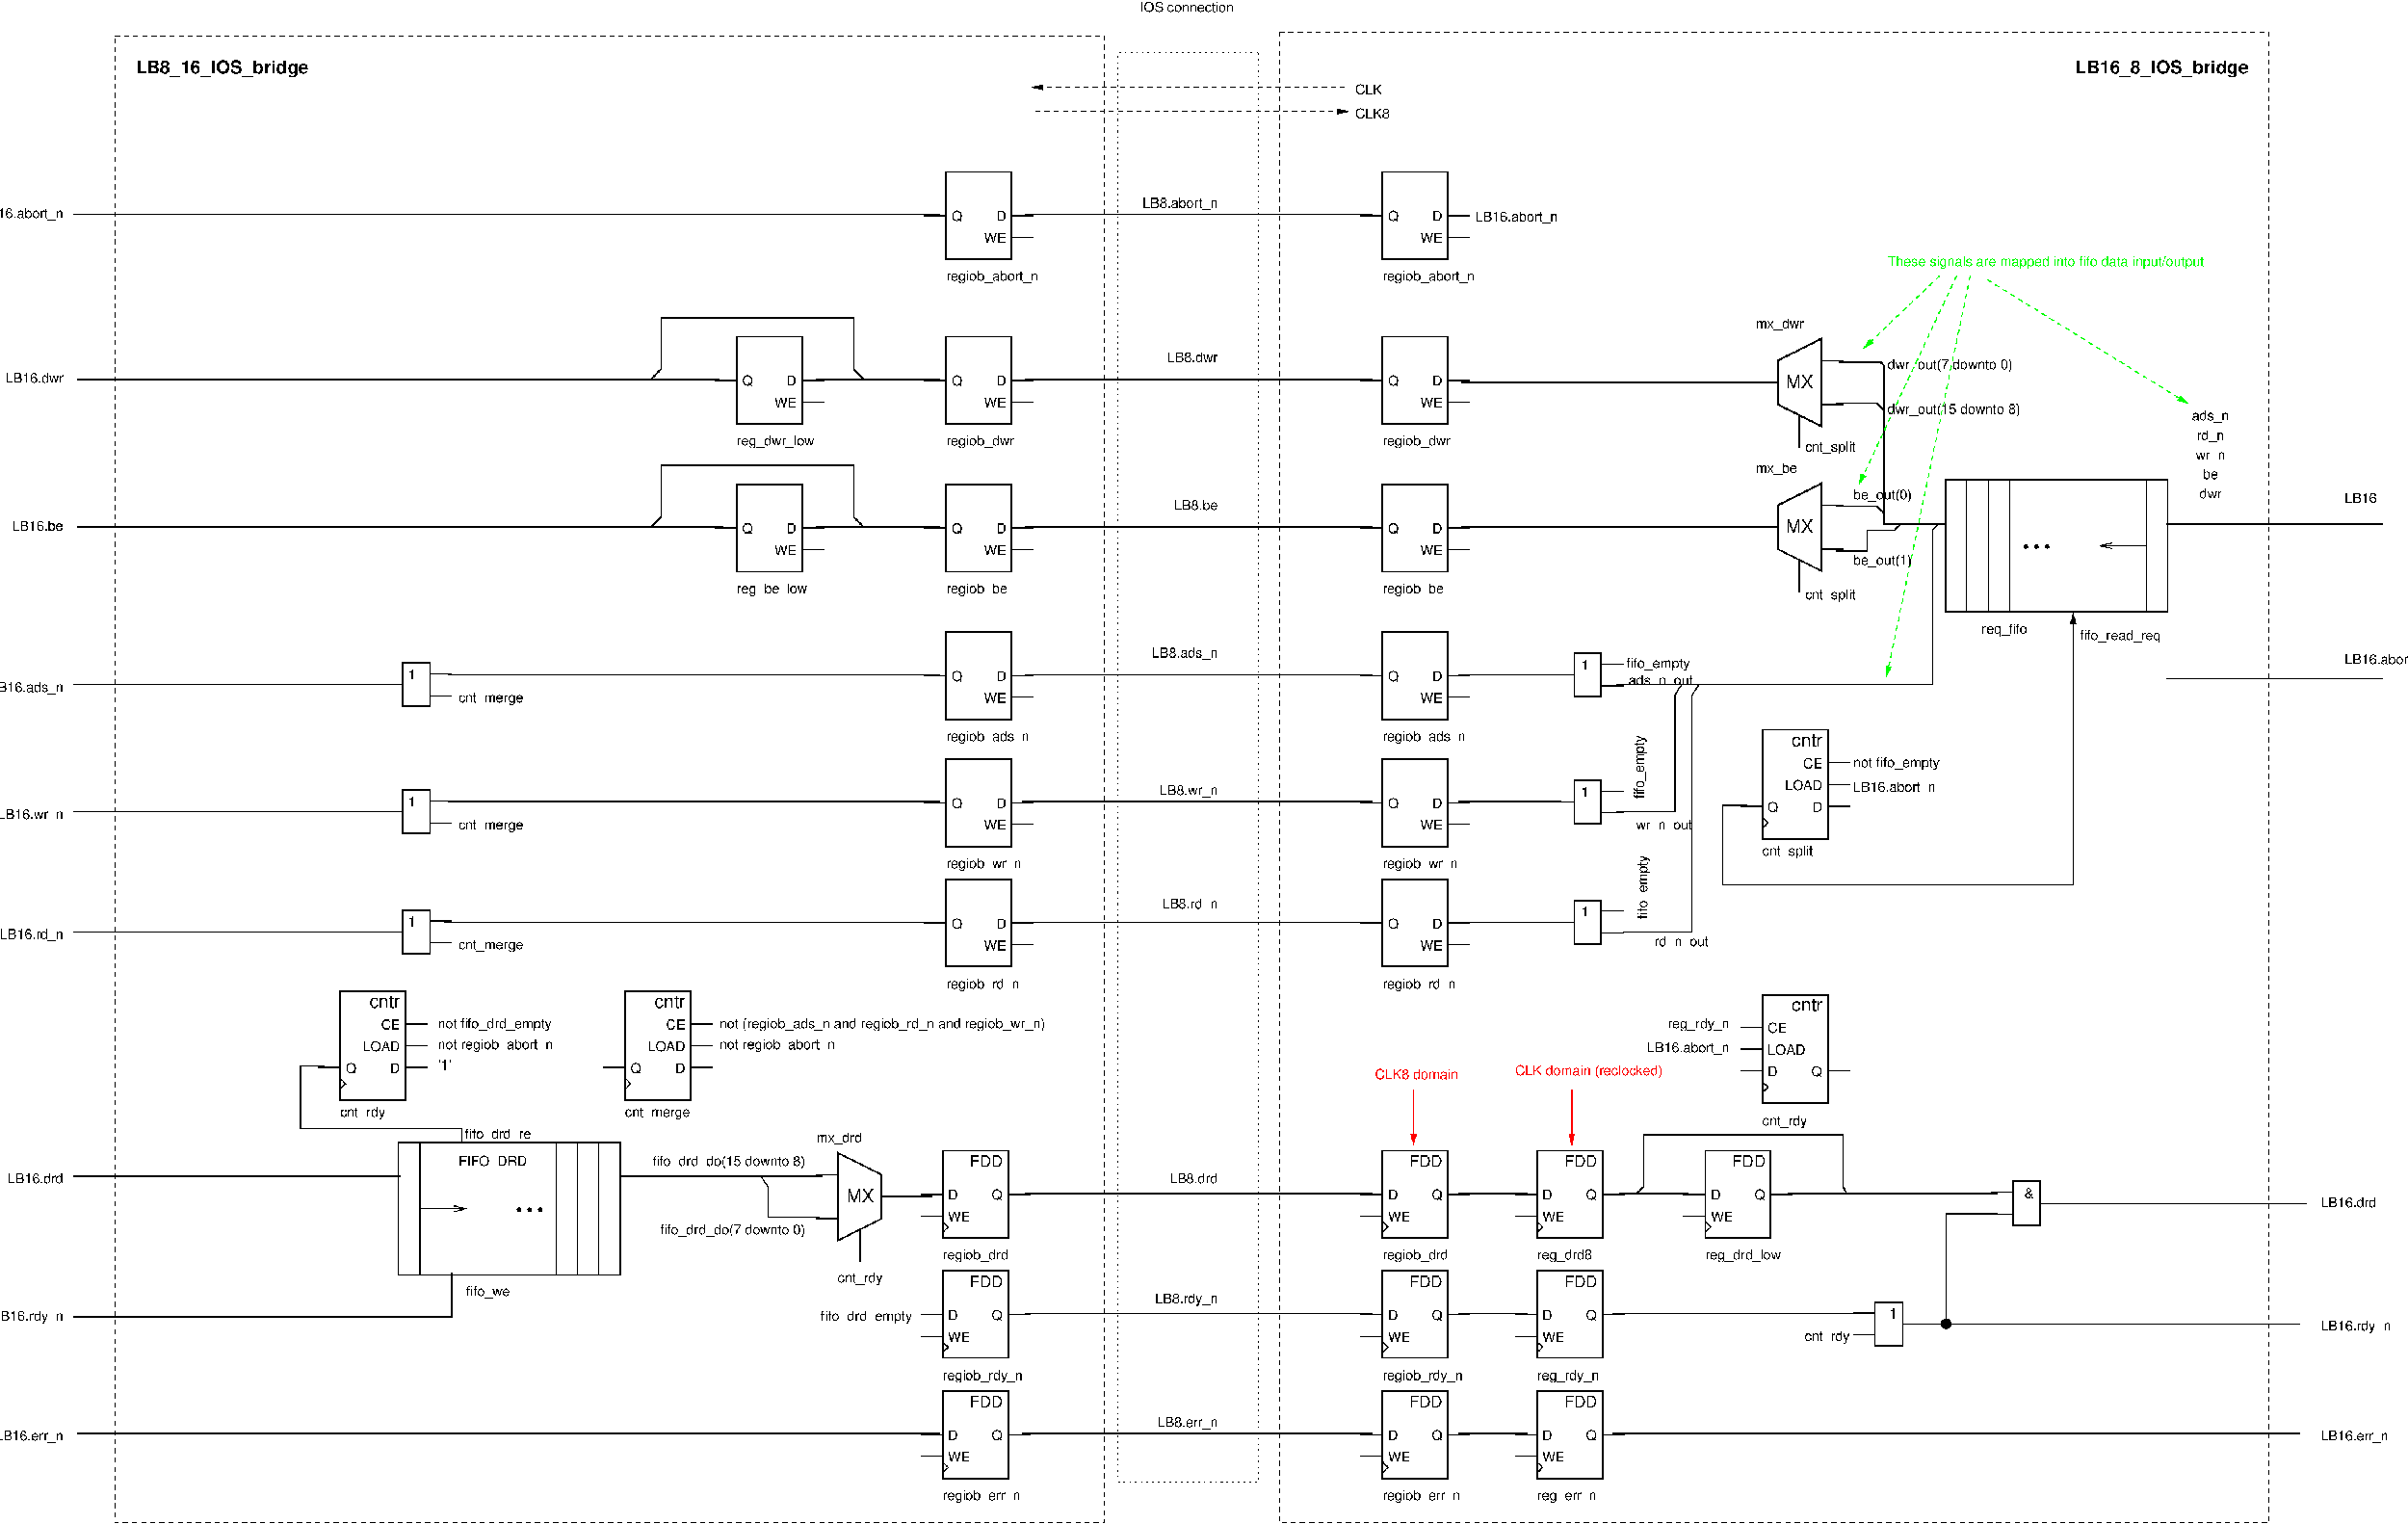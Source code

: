 #FIG 3.2  Produced by xfig version 3.2.5
Landscape
Center
Metric
A4      
100.00
Single
-2
1200 2
0 32 #404040
0 33 #808080
0 34 #c0c0c0
0 35 #8e8f8e
0 36 #c0c0c0
0 37 #808080
0 38 #8e8f8e
0 39 #404040
0 40 #808080
0 41 #c0c0c0
0 42 #e0e0e0
0 43 #c6b797
0 44 #eff8ff
0 45 #dccba6
0 46 #aaaaaa
0 47 #555555
0 48 #8e8f8e
0 49 #404040
0 50 #808080
0 51 #c0c0c0
0 52 #e0e0e0
0 53 #404040
0 54 #808080
0 55 #c0c0c0
0 56 #e0e0e0
0 57 #808080
0 58 #c0c0c0
0 59 #e0e0e0
0 60 #404040
0 61 #808080
0 62 #c0c0c0
0 63 #404040
0 64 #c0c0c0
0 65 #e0e0e0
0 66 #404040
0 67 #808080
0 68 #c0c0c0
0 69 #8e8f8e
0 70 #404040
0 71 #808080
0 72 #c0c0c0
0 73 #e0e0e0
0 74 #404040
0 75 #808080
0 76 #c0c0c0
0 77 #e0e0e0
0 78 #404040
0 79 #808080
0 80 #c0c0c0
0 81 #e0e0e0
0 82 #cccccc
0 83 #999999
0 84 #cccccc
0 85 #999999
0 86 #b2b2b2
6 7515 2160 10485 4275
6 7554 2216 8393 3950
2 2 0 1 0 7 50 -1 -1 0.000 0 0 -1 0 0 5
	 7834 2216 7834 3950 8114 3950 8114 2216 7834 2216
2 2 0 1 0 7 50 -1 -1 0.000 0 0 -1 0 0 5
	 8114 2216 8114 3950 8393 3950 8393 2216 8114 2216
2 2 0 1 0 7 50 -1 -1 0.000 0 0 -1 0 0 5
	 7554 2216 7554 3950 7834 3950 7834 2216 7554 2216
-6
2 2 0 2 0 7 50 -1 -1 0.000 0 0 -1 0 0 5
	 7554 2216 7554 3950 10462 3950 10462 2216 7554 2216
2 2 0 1 0 7 50 -1 -1 0.000 0 0 -1 0 0 5
	 10182 2216 10182 3950 10462 3950 10462 2216 10182 2216
2 1 0 1 0 7 50 -1 -1 0.000 0 0 -1 0 1 2
	0 0 1.00 74.52 149.05
	 9567 3082 10182 3082
4 2 0 50 -1 0 37 0.0000 0 75 315 8953 3119 ...\001
4 1 0 50 -1 16 12 0.0000 4 195 435 8325 4230 req_fifo\001
-6
6 10710 1260 11340 2475
4 1 0 50 -1 16 12 0.0000 4 180 375 11025 1440 ads_n\001
4 1 0 50 -1 16 12 0.0000 4 180 270 11025 1695 rd_n\001
4 1 0 50 -1 16 12 0.0000 4 150 300 11025 1950 wr_n\001
4 1 0 50 -1 16 12 0.0000 4 135 150 11025 2205 be\001
4 1 0 50 -1 16 12 0.0000 4 135 225 11025 2460 dwr\001
-6
6 4815 5445 7740 7245
2 1 0 2 0 7 50 -1 -1 0.000 0 0 -1 0 0 2
	 5154 6495 4868 6495
2 1 0 2 0 7 50 -1 -1 0.000 0 0 -1 0 0 2
	 6011 6495 6297 6495
2 1 0 1 0 7 50 -1 -1 0.000 0 0 -1 0 0 2
	 6011 6210 6297 6210
2 1 0 1 0 7 50 -1 -1 0.000 0 0 -1 0 0 2
	 6011 5925 6297 5925
2 1 0 1 0 7 50 -1 -1 0.000 0 0 -1 0 0 3
	 5154 6638 5226 6710 5154 6781
2 2 0 2 0 7 50 -1 -1 0.000 0 0 -1 0 0 5
	 5154 5496 6011 5496 6011 6924 5154 6924 5154 5496
2 2 0 0 0 7 50 -1 -1 0.000 0 0 -1 0 0 5
	 4868 6924 7726 6924 7726 7210 4868 7210 4868 6924
4 2 0 50 0 16 16 0.0000 4 195 480 5940 5710 cntr\001
4 2 0 50 0 16 12 0.0000 4 135 405 5940 6281 LOAD\001
4 2 0 50 0 16 12 0.0000 4 135 195 5940 5996 CE\001
4 0 0 50 0 16 12 0.0000 4 135 120 5226 6567 Q\001
4 2 0 50 0 16 12 0.0000 4 135 105 5940 6567 D\001
4 0 0 50 0 16 12 0.0000 4 195 495 5154 7138 cnt_split\001
-6
6 5040 45 6255 1800
2 1 0 2 0 7 50 -1 -1 0.000 0 0 -1 0 0 5
	 5924 1514 5352 1228 5352 657 5924 371 5924 1514
2 1 0 2 0 7 50 -1 -1 0.000 0 0 -1 0 0 2
	 5352 942 5066 942
2 1 0 2 0 7 50 -1 -1 0.000 0 0 -1 0 0 2
	 5924 1228 6209 1228
2 1 0 2 0 7 50 -1 -1 0.000 0 0 -1 0 0 2
	 5924 657 6209 657
2 1 0 1 0 7 50 -1 -1 0.000 0 0 -1 0 0 2
	 5638 1800 5638 1371
4 1 0 50 0 16 16 0.0000 4 210 435 5638 1014 MX\001
4 0 0 50 0 16 12 0.0000 4 180 480 5066 228 mx_dwr\001
-6
6 5040 1935 6255 3735
2 1 0 2 0 7 50 -1 -1 0.000 0 0 -1 0 0 5
	 5924 3409 5352 3123 5352 2552 5924 2266 5924 3409
2 1 0 2 0 7 50 -1 -1 0.000 0 0 -1 0 0 2
	 5352 2837 5066 2837
2 1 0 2 0 7 50 -1 -1 0.000 0 0 -1 0 0 2
	 5924 3123 6209 3123
2 1 0 2 0 7 50 -1 -1 0.000 0 0 -1 0 0 2
	 5924 2552 6209 2552
2 1 0 1 0 7 50 -1 -1 0.000 0 0 -1 0 0 2
	 5638 3695 5638 3266
4 1 0 50 0 16 16 0.0000 4 210 435 5638 2909 MX\001
4 0 0 50 0 16 12 0.0000 4 180 405 5066 2123 mx_be\001
-6
6 2430 4455 3330 5085
2 1 0 1 0 7 50 -1 -1 0.000 0 0 -1 0 0 2
	 3330 4630 3044 4630
2 1 0 1 0 7 50 -1 -1 0.000 0 0 -1 0 0 2
	 3330 4916 3044 4916
2 1 0 1 0 7 50 -1 -1 0.000 0 0 -1 0 0 2
	 2687 4773 2473 4773
2 2 0 2 0 7 50 -1 -1 0.000 0 0 7 0 0 5
	 3044 4487 2687 4487 2687 5059 3044 5059 3044 4487
4 1 0 50 0 16 12 0.0000 4 135 75 2830 4701 1\001
-6
6 2430 7695 3330 8325
2 1 0 1 0 7 50 -1 -1 0.000 0 0 -1 0 0 2
	 3330 7870 3044 7870
2 1 0 1 0 7 50 -1 -1 0.000 0 0 -1 0 0 2
	 3330 8156 3044 8156
2 1 0 1 0 7 50 -1 -1 0.000 0 0 -1 0 0 2
	 2687 8013 2473 8013
2 2 0 2 0 7 50 -1 -1 0.000 0 0 7 0 0 5
	 3044 7727 2687 7727 2687 8299 3044 8299 3044 7727
4 1 0 50 0 16 12 0.0000 4 135 75 2830 7941 1\001
-6
6 2430 6120 3330 6750
2 1 0 1 0 7 50 -1 -1 0.000 0 0 -1 0 0 2
	 3330 6295 3044 6295
2 1 0 1 0 7 50 -1 -1 0.000 0 0 -1 0 0 2
	 3330 6581 3044 6581
2 1 0 1 0 7 50 -1 -1 0.000 0 0 -1 0 0 2
	 2687 6438 2473 6438
2 2 0 2 0 7 50 -1 -1 0.000 0 0 7 0 0 5
	 3044 6152 2687 6152 2687 6724 3044 6724 3044 6152
4 1 0 50 0 16 12 0.0000 4 135 75 2830 6366 1\001
-6
6 4770 8910 7965 10845
2 1 0 2 0 7 50 -1 -1 0.000 0 0 -1 0 0 2
	 5154 9960 4868 9960
2 1 0 1 0 7 50 -1 -1 0.000 0 0 -1 0 0 2
	 4868 9675 5154 9675
2 1 0 1 0 7 50 -1 -1 0.000 0 0 -1 0 0 2
	 4868 9390 5154 9390
2 1 0 2 0 7 50 -1 -1 0.000 0 0 -1 0 0 2
	 6011 9960 6297 9960
2 1 0 1 0 7 50 -1 -1 0.000 0 0 -1 0 0 3
	 5154 10103 5226 10175 5154 10246
2 2 0 2 0 7 50 -1 -1 0.000 0 0 -1 0 0 5
	 5154 8961 6011 8961 6011 10389 5154 10389 5154 8961
2 2 0 0 0 7 50 -1 -1 0.000 0 0 -1 0 0 5
	 4797 10532 7940 10532 7940 10817 4797 10817 4797 10532
4 0 0 50 0 16 12 0.0000 4 135 105 5226 10032 D\001
4 0 0 50 0 16 12 0.0000 4 135 405 5226 9746 LOAD\001
4 0 0 50 0 16 12 0.0000 4 135 195 5226 9461 CE\001
4 0 0 50 0 16 12 0.0000 4 135 120 5797 10032 Q\001
4 2 0 50 0 16 16 0.0000 4 195 480 5940 9175 cntr\001
4 0 0 50 0 16 12 0.0000 4 195 450 5154 10675 cnt_rdy\001
-6
6 1845 12510 4500 14175
6 1845 12510 3417 13796
2 1 0 1 0 7 50 -1 -1 0.000 0 0 -1 0 0 3
	 2202 13510 2274 13582 2202 13653
2 1 0 2 0 7 50 -1 -1 0.000 0 0 -1 0 0 2
	 2202 13153 1916 13153
2 1 0 1 0 7 50 -1 -1 0.000 0 0 -1 0 0 2
	 1916 13439 2202 13439
2 1 0 2 0 7 50 -1 -1 0.000 0 0 -1 0 0 2
	 3059 13153 3345 13153
2 2 0 2 0 7 50 -1 -1 0.000 0 0 -1 0 0 5
	 2202 12581 3059 12581 3059 13724 2202 13724 2202 12581
4 0 0 50 0 16 12 0.0000 4 135 120 2845 13224 Q\001
4 0 0 50 0 16 12 0.0000 4 135 105 2274 13224 D\001
4 0 0 50 0 16 12 0.0000 4 135 225 2274 13510 WE\001
4 2 0 50 0 16 14 0.0000 4 180 345 2988 12796 FDD\001
-6
2 2 0 0 0 7 50 -1 -1 0.000 0 0 -1 0 0 5
	 1916 13724 4488 13724 4488 14153 1916 14153 1916 13724
4 0 0 50 0 16 12 0.0000 4 195 615 2202 14010 reg_rdy_n\001
-6
6 1845 14085 4500 15750
6 1845 14085 3417 15371
2 1 0 1 0 7 50 -1 -1 0.000 0 0 -1 0 0 3
	 2202 15085 2274 15157 2202 15228
2 1 0 2 0 7 50 -1 -1 0.000 0 0 -1 0 0 2
	 2202 14728 1916 14728
2 1 0 1 0 7 50 -1 -1 0.000 0 0 -1 0 0 2
	 1916 15014 2202 15014
2 1 0 2 0 7 50 -1 -1 0.000 0 0 -1 0 0 2
	 3059 14728 3345 14728
2 2 0 2 0 7 50 -1 -1 0.000 0 0 -1 0 0 5
	 2202 14156 3059 14156 3059 15299 2202 15299 2202 14156
4 0 0 50 0 16 12 0.0000 4 135 120 2845 14799 Q\001
4 0 0 50 0 16 12 0.0000 4 135 105 2274 14799 D\001
4 0 0 50 0 16 12 0.0000 4 135 225 2274 15085 WE\001
4 2 0 50 0 16 14 0.0000 4 180 345 2988 14371 FDD\001
-6
2 2 0 0 0 7 50 -1 -1 0.000 0 0 -1 0 0 5
	 1916 15299 4488 15299 4488 15728 1916 15728 1916 15299
4 0 0 50 0 16 12 0.0000 4 165 585 2202 15585 reg_err_n\001
-6
6 -180 12510 2475 14175
6 -180 12510 1392 13796
2 1 0 1 0 7 50 -1 -1 0.000 0 0 -1 0 0 3
	 177 13510 249 13582 177 13653
2 1 0 2 0 7 50 -1 -1 0.000 0 0 -1 0 0 2
	 177 13153 -109 13153
2 1 0 1 0 7 50 -1 -1 0.000 0 0 -1 0 0 2
	 -109 13439 177 13439
2 1 0 2 0 7 50 -1 -1 0.000 0 0 -1 0 0 2
	 1034 13153 1320 13153
2 2 0 2 0 7 50 -1 -1 0.000 0 0 -1 0 0 5
	 177 12581 1034 12581 1034 13724 177 13724 177 12581
4 0 0 50 0 16 12 0.0000 4 135 120 820 13224 Q\001
4 0 0 50 0 16 12 0.0000 4 135 105 249 13224 D\001
4 0 0 50 0 16 12 0.0000 4 135 225 249 13510 WE\001
4 2 0 50 0 16 14 0.0000 4 180 345 963 12796 FDD\001
-6
2 2 0 0 0 7 50 -1 -1 0.000 0 0 -1 0 0 5
	 -109 13724 2463 13724 2463 14153 -109 14153 -109 13724
4 0 0 50 0 16 12 0.0000 4 195 795 177 14010 regiob_rdy_n\001
-6
6 -180 14085 2475 15750
6 -180 14085 1392 15371
2 1 0 1 0 7 50 -1 -1 0.000 0 0 -1 0 0 3
	 177 15085 249 15157 177 15228
2 1 0 2 0 7 50 -1 -1 0.000 0 0 -1 0 0 2
	 177 14728 -109 14728
2 1 0 1 0 7 50 -1 -1 0.000 0 0 -1 0 0 2
	 -109 15014 177 15014
2 1 0 2 0 7 50 -1 -1 0.000 0 0 -1 0 0 2
	 1034 14728 1320 14728
2 2 0 2 0 7 50 -1 -1 0.000 0 0 -1 0 0 5
	 177 14156 1034 14156 1034 15299 177 15299 177 14156
4 0 0 50 0 16 12 0.0000 4 135 120 820 14799 Q\001
4 0 0 50 0 16 12 0.0000 4 135 105 249 14799 D\001
4 0 0 50 0 16 12 0.0000 4 135 225 249 15085 WE\001
4 2 0 50 0 16 14 0.0000 4 180 345 963 14371 FDD\001
-6
2 2 0 0 0 7 50 -1 -1 0.000 0 0 -1 0 0 5
	 -109 15299 2463 15299 2463 15728 -109 15728 -109 15299
4 0 0 50 0 16 12 0.0000 4 195 765 177 15585 regiob_err_n\001
-6
6 4050 10935 6705 12600
6 4050 10935 5622 12221
2 1 0 1 0 7 50 -1 -1 0.000 0 0 -1 0 0 3
	 4407 11935 4479 12007 4407 12078
2 1 0 2 0 7 50 -1 -1 0.000 0 0 -1 0 0 2
	 4407 11578 4121 11578
2 1 0 1 0 7 50 -1 -1 0.000 0 0 -1 0 0 2
	 4121 11864 4407 11864
2 1 0 2 0 7 50 -1 -1 0.000 0 0 -1 0 0 2
	 5264 11578 5550 11578
2 2 0 2 0 7 50 -1 -1 0.000 0 0 -1 0 0 5
	 4407 11006 5264 11006 5264 12149 4407 12149 4407 11006
4 0 0 50 0 16 12 0.0000 4 135 120 5050 11649 Q\001
4 0 0 50 0 16 12 0.0000 4 135 105 4479 11649 D\001
4 0 0 50 0 16 12 0.0000 4 135 225 4479 11935 WE\001
4 2 0 50 0 16 14 0.0000 4 180 345 5193 11221 FDD\001
-6
2 2 0 0 0 7 50 -1 -1 0.000 0 0 -1 0 0 5
	 4121 12149 6693 12149 6693 12578 4121 12578 4121 12149
4 0 0 50 0 16 12 0.0000 4 195 750 4407 12435 reg_drd_low\001
-6
6 3195 12915 7245 13635
6 6345 12921 7202 13635
2 2 0 2 0 7 50 -1 -1 0.000 0 0 -1 0 0 5
	 6630 12992 6988 12992 6988 13564 6630 13564 6630 12992
2 1 0 1 0 7 50 -1 -1 0.000 0 0 -1 0 0 2
	 6345 13135 6630 13135
2 1 0 1 0 7 50 -1 -1 0.000 0 0 -1 0 0 2
	 6345 13421 6630 13421
2 1 0 1 0 7 50 -1 -1 0.000 0 0 -1 0 0 2
	 6988 13278 7202 13278
4 2 0 50 0 16 12 0.0000 4 135 75 6916 13207 1\001
-6
2 1 0 1 0 7 50 -1 -1 0.000 0 0 -1 0 0 2
	 6480 13140 3195 13140
4 2 0 50 -1 16 12 0.0000 4 195 450 6300 13500 cnt_rdy\001
-6
6 -180 10935 2475 12600
6 -180 10935 1392 12221
2 1 0 1 0 7 50 -1 -1 0.000 0 0 -1 0 0 3
	 177 11935 249 12007 177 12078
2 1 0 2 0 7 50 -1 -1 0.000 0 0 -1 0 0 2
	 177 11578 -109 11578
2 1 0 1 0 7 50 -1 -1 0.000 0 0 -1 0 0 2
	 -109 11864 177 11864
2 1 0 2 0 7 50 -1 -1 0.000 0 0 -1 0 0 2
	 1034 11578 1320 11578
2 2 0 2 0 7 50 -1 -1 0.000 0 0 -1 0 0 5
	 177 11006 1034 11006 1034 12149 177 12149 177 11006
4 0 0 50 0 16 12 0.0000 4 135 120 820 11649 Q\001
4 0 0 50 0 16 12 0.0000 4 135 105 249 11649 D\001
4 0 0 50 0 16 12 0.0000 4 135 225 249 11935 WE\001
4 2 0 50 0 16 14 0.0000 4 180 345 963 11221 FDD\001
-6
2 2 0 0 0 7 50 -1 -1 0.000 0 0 -1 0 0 5
	 -109 12149 2463 12149 2463 12578 -109 12578 -109 12149
4 0 0 50 0 16 12 0.0000 4 195 645 177 12435 regiob_drd\001
-6
6 -135 9900 1170 10935
2 1 0 1 4 7 50 -1 -1 0.000 0 0 -1 1 0 2
	1 1 1.00 60.00 120.00
	 585 10215 585 10935
4 2 4 50 -1 16 12 0.0000 4 135 825 1170 10065 CLK8 domain\001
-6
6 1845 10935 4500 12600
6 1845 10935 3417 12221
2 1 0 1 0 7 50 -1 -1 0.000 0 0 -1 0 0 3
	 2202 11935 2274 12007 2202 12078
2 1 0 2 0 7 50 -1 -1 0.000 0 0 -1 0 0 2
	 2202 11578 1916 11578
2 1 0 1 0 7 50 -1 -1 0.000 0 0 -1 0 0 2
	 1916 11864 2202 11864
2 1 0 2 0 7 50 -1 -1 0.000 0 0 -1 0 0 2
	 3059 11578 3345 11578
2 2 0 2 0 7 50 -1 -1 0.000 0 0 -1 0 0 5
	 2202 11006 3059 11006 3059 12149 2202 12149 2202 11006
4 0 0 50 0 16 12 0.0000 4 135 120 2845 11649 Q\001
4 0 0 50 0 16 12 0.0000 4 135 105 2274 11649 D\001
4 0 0 50 0 16 12 0.0000 4 135 225 2274 11935 WE\001
4 2 0 50 0 16 14 0.0000 4 180 345 2988 11221 FDD\001
-6
2 2 0 0 0 7 50 -1 -1 0.000 0 0 -1 0 0 5
	 1916 12149 4488 12149 4488 12578 1916 12578 1916 12149
4 0 0 50 0 16 12 0.0000 4 195 540 2202 12435 reg_drd8\001
-6
6 1710 9855 4050 10935
2 1 0 1 4 7 50 -1 -1 0.000 0 0 -1 1 0 2
	1 1 1.00 60.00 120.00
	 2655 10215 2655 10935
4 1 4 50 -1 16 12 0.0000 4 195 1485 2880 10020 CLK domain (reclocked)\001
-6
6 -5850 315 -3105 1935
2 1 0 2 0 7 50 -1 -1 0.000 0 0 -1 0 0 2
	 -5824 913 -5538 913
2 2 0 2 0 7 50 -1 -1 0.000 0 0 -1 0 0 5
	 -5538 341 -4681 341 -4681 1484 -5538 1484 -5538 341
2 1 0 2 0 7 50 -1 -1 0.000 0 0 -1 0 0 2
	 -4395 913 -4681 913
2 1 0 1 0 7 50 -1 -1 0.000 0 0 -1 0 0 2
	 -4681 1199 -4395 1199
2 2 0 0 0 7 50 -1 -1 0.000 0 0 -1 0 0 5
	 -5681 1484 -3109 1484 -3109 1913 -5681 1913 -5681 1484
4 0 0 50 0 16 12 0.0000 4 135 120 -5466 984 Q\001
4 2 0 50 0 16 12 0.0000 4 135 105 -4752 984 D\001
4 2 0 50 0 16 12 0.0000 4 135 225 -4752 1270 WE\001
4 0 0 50 0 16 12 0.0000 4 195 675 -5538 1770 regiob_dwr\001
-6
6 -5850 2250 -3105 3870
2 1 0 2 0 7 50 -1 -1 0.000 0 0 -1 0 0 2
	 -5824 2848 -5538 2848
2 2 0 2 0 7 50 -1 -1 0.000 0 0 -1 0 0 5
	 -5538 2276 -4681 2276 -4681 3419 -5538 3419 -5538 2276
2 1 0 2 0 7 50 -1 -1 0.000 0 0 -1 0 0 2
	 -4395 2848 -4681 2848
2 1 0 1 0 7 50 -1 -1 0.000 0 0 -1 0 0 2
	 -4681 3134 -4395 3134
2 2 0 0 0 7 50 -1 -1 0.000 0 0 -1 0 0 5
	 -5681 3419 -3109 3419 -3109 3848 -5681 3848 -5681 3419
4 0 0 50 0 16 12 0.0000 4 135 120 -5466 2919 Q\001
4 2 0 50 0 16 12 0.0000 4 135 105 -4752 2919 D\001
4 2 0 50 0 16 12 0.0000 4 135 225 -4752 3205 WE\001
4 0 0 50 0 16 12 0.0000 4 195 600 -5538 3705 regiob_be\001
-6
6 -5850 7425 -3105 9045
2 1 0 2 0 7 50 -1 -1 0.000 0 0 -1 0 0 2
	 -5824 8023 -5538 8023
2 2 0 2 0 7 50 -1 -1 0.000 0 0 -1 0 0 5
	 -5538 7451 -4681 7451 -4681 8594 -5538 8594 -5538 7451
2 1 0 2 0 7 50 -1 -1 0.000 0 0 -1 0 0 2
	 -4395 8023 -4681 8023
2 1 0 1 0 7 50 -1 -1 0.000 0 0 -1 0 0 2
	 -4681 8309 -4395 8309
2 2 0 0 0 7 50 -1 -1 0.000 0 0 -1 0 0 5
	 -5681 8594 -3109 8594 -3109 9023 -5681 9023 -5681 8594
4 0 0 50 0 16 12 0.0000 4 135 120 -5466 8094 Q\001
4 2 0 50 0 16 12 0.0000 4 135 105 -4752 8094 D\001
4 2 0 50 0 16 12 0.0000 4 135 225 -4752 8380 WE\001
4 0 0 50 0 16 12 0.0000 4 195 720 -5538 8880 regiob_rd_n\001
-6
6 -5850 5850 -3105 7470
2 1 0 2 0 7 50 -1 -1 0.000 0 0 -1 0 0 2
	 -5824 6448 -5538 6448
2 2 0 2 0 7 50 -1 -1 0.000 0 0 -1 0 0 5
	 -5538 5876 -4681 5876 -4681 7019 -5538 7019 -5538 5876
2 1 0 2 0 7 50 -1 -1 0.000 0 0 -1 0 0 2
	 -4395 6448 -4681 6448
2 1 0 1 0 7 50 -1 -1 0.000 0 0 -1 0 0 2
	 -4681 6734 -4395 6734
2 2 0 0 0 7 50 -1 -1 0.000 0 0 -1 0 0 5
	 -5681 7019 -3109 7019 -3109 7448 -5681 7448 -5681 7019
4 0 0 50 0 16 12 0.0000 4 135 120 -5466 6519 Q\001
4 2 0 50 0 16 12 0.0000 4 135 105 -4752 6519 D\001
4 2 0 50 0 16 12 0.0000 4 135 225 -4752 6805 WE\001
4 0 0 50 0 16 12 0.0000 4 195 750 -5538 7305 regiob_wr_n\001
-6
6 -5850 4185 -3105 5805
2 1 0 2 0 7 50 -1 -1 0.000 0 0 -1 0 0 2
	 -5824 4783 -5538 4783
2 2 0 2 0 7 50 -1 -1 0.000 0 0 -1 0 0 5
	 -5538 4211 -4681 4211 -4681 5354 -5538 5354 -5538 4211
2 1 0 2 0 7 50 -1 -1 0.000 0 0 -1 0 0 2
	 -4395 4783 -4681 4783
2 1 0 1 0 7 50 -1 -1 0.000 0 0 -1 0 0 2
	 -4681 5069 -4395 5069
2 2 0 0 0 7 50 -1 -1 0.000 0 0 -1 0 0 5
	 -5681 5354 -3109 5354 -3109 5783 -5681 5783 -5681 5354
4 0 0 50 0 16 12 0.0000 4 135 120 -5466 4854 Q\001
4 2 0 50 0 16 12 0.0000 4 135 105 -4752 4854 D\001
4 2 0 50 0 16 12 0.0000 4 135 225 -4752 5140 WE\001
4 0 0 50 0 16 12 0.0000 4 195 825 -5538 5640 regiob_ads_n\001
-6
6 -8595 315 -5850 1935
2 1 0 2 0 7 50 -1 -1 0.000 0 0 -1 0 0 2
	 -8569 913 -8283 913
2 2 0 2 0 7 50 -1 -1 0.000 0 0 -1 0 0 5
	 -8283 341 -7426 341 -7426 1484 -8283 1484 -8283 341
2 1 0 2 0 7 50 -1 -1 0.000 0 0 -1 0 0 2
	 -7140 913 -7426 913
2 1 0 1 0 7 50 -1 -1 0.000 0 0 -1 0 0 2
	 -7426 1199 -7140 1199
2 2 0 0 0 7 50 -1 -1 0.000 0 0 -1 0 0 5
	 -8426 1484 -5854 1484 -5854 1913 -8426 1913 -8426 1484
4 0 0 50 0 16 12 0.0000 4 135 120 -8211 984 Q\001
4 2 0 50 0 16 12 0.0000 4 135 105 -7497 984 D\001
4 2 0 50 0 16 12 0.0000 4 135 225 -7497 1270 WE\001
4 0 0 50 0 16 12 0.0000 4 195 780 -8283 1770 reg_dwr_low\001
-6
6 -8595 2250 -5850 3870
2 1 0 2 0 7 50 -1 -1 0.000 0 0 -1 0 0 2
	 -8569 2848 -8283 2848
2 2 0 2 0 7 50 -1 -1 0.000 0 0 -1 0 0 5
	 -8283 2276 -7426 2276 -7426 3419 -8283 3419 -8283 2276
2 1 0 2 0 7 50 -1 -1 0.000 0 0 -1 0 0 2
	 -7140 2848 -7426 2848
2 1 0 1 0 7 50 -1 -1 0.000 0 0 -1 0 0 2
	 -7426 3134 -7140 3134
2 2 0 0 0 7 50 -1 -1 0.000 0 0 -1 0 0 5
	 -8426 3419 -5854 3419 -5854 3848 -8426 3848 -8426 3419
4 0 0 50 0 16 12 0.0000 4 135 120 -8211 2919 Q\001
4 2 0 50 0 16 12 0.0000 4 135 105 -7497 2919 D\001
4 2 0 50 0 16 12 0.0000 4 135 225 -7497 3205 WE\001
4 0 0 50 0 16 12 0.0000 4 195 705 -8283 3705 reg_be_low\001
-6
6 -135 315 2610 1935
2 1 0 2 0 7 50 -1 -1 0.000 0 0 -1 0 0 2
	 -109 913 177 913
2 2 0 2 0 7 50 -1 -1 0.000 0 0 -1 0 0 5
	 177 341 1034 341 1034 1484 177 1484 177 341
2 1 0 2 0 7 50 -1 -1 0.000 0 0 -1 0 0 2
	 1320 913 1034 913
2 1 0 1 0 7 50 -1 -1 0.000 0 0 -1 0 0 2
	 1034 1199 1320 1199
2 2 0 0 0 7 50 -1 -1 0.000 0 0 -1 0 0 5
	 34 1484 2606 1484 2606 1913 34 1913 34 1484
4 0 0 50 0 16 12 0.0000 4 135 120 249 984 Q\001
4 2 0 50 0 16 12 0.0000 4 135 105 963 984 D\001
4 2 0 50 0 16 12 0.0000 4 135 225 963 1270 WE\001
4 0 0 50 0 16 12 0.0000 4 195 675 177 1770 regiob_dwr\001
-6
6 -135 2250 2610 3870
2 1 0 2 0 7 50 -1 -1 0.000 0 0 -1 0 0 2
	 -109 2848 177 2848
2 2 0 2 0 7 50 -1 -1 0.000 0 0 -1 0 0 5
	 177 2276 1034 2276 1034 3419 177 3419 177 2276
2 1 0 2 0 7 50 -1 -1 0.000 0 0 -1 0 0 2
	 1320 2848 1034 2848
2 1 0 1 0 7 50 -1 -1 0.000 0 0 -1 0 0 2
	 1034 3134 1320 3134
2 2 0 0 0 7 50 -1 -1 0.000 0 0 -1 0 0 5
	 34 3419 2606 3419 2606 3848 34 3848 34 3419
4 0 0 50 0 16 12 0.0000 4 135 120 249 2919 Q\001
4 2 0 50 0 16 12 0.0000 4 135 105 963 2919 D\001
4 2 0 50 0 16 12 0.0000 4 135 225 963 3205 WE\001
4 0 0 50 0 16 12 0.0000 4 195 600 177 3705 regiob_be\001
-6
6 -135 7425 2610 9045
2 1 0 2 0 7 50 -1 -1 0.000 0 0 -1 0 0 2
	 -109 8023 177 8023
2 2 0 2 0 7 50 -1 -1 0.000 0 0 -1 0 0 5
	 177 7451 1034 7451 1034 8594 177 8594 177 7451
2 1 0 2 0 7 50 -1 -1 0.000 0 0 -1 0 0 2
	 1320 8023 1034 8023
2 1 0 1 0 7 50 -1 -1 0.000 0 0 -1 0 0 2
	 1034 8309 1320 8309
2 2 0 0 0 7 50 -1 -1 0.000 0 0 -1 0 0 5
	 34 8594 2606 8594 2606 9023 34 9023 34 8594
4 0 0 50 0 16 12 0.0000 4 135 120 249 8094 Q\001
4 2 0 50 0 16 12 0.0000 4 135 105 963 8094 D\001
4 2 0 50 0 16 12 0.0000 4 135 225 963 8380 WE\001
4 0 0 50 0 16 12 0.0000 4 195 720 177 8880 regiob_rd_n\001
-6
6 -135 5850 2610 7470
2 1 0 2 0 7 50 -1 -1 0.000 0 0 -1 0 0 2
	 -109 6448 177 6448
2 2 0 2 0 7 50 -1 -1 0.000 0 0 -1 0 0 5
	 177 5876 1034 5876 1034 7019 177 7019 177 5876
2 1 0 2 0 7 50 -1 -1 0.000 0 0 -1 0 0 2
	 1320 6448 1034 6448
2 1 0 1 0 7 50 -1 -1 0.000 0 0 -1 0 0 2
	 1034 6734 1320 6734
2 2 0 0 0 7 50 -1 -1 0.000 0 0 -1 0 0 5
	 34 7019 2606 7019 2606 7448 34 7448 34 7019
4 0 0 50 0 16 12 0.0000 4 135 120 249 6519 Q\001
4 2 0 50 0 16 12 0.0000 4 135 105 963 6519 D\001
4 2 0 50 0 16 12 0.0000 4 135 225 963 6805 WE\001
4 0 0 50 0 16 12 0.0000 4 195 750 177 7305 regiob_wr_n\001
-6
6 -135 4185 2610 5805
2 1 0 2 0 7 50 -1 -1 0.000 0 0 -1 0 0 2
	 -109 4783 177 4783
2 2 0 2 0 7 50 -1 -1 0.000 0 0 -1 0 0 5
	 177 4211 1034 4211 1034 5354 177 5354 177 4211
2 1 0 2 0 7 50 -1 -1 0.000 0 0 -1 0 0 2
	 1320 4783 1034 4783
2 1 0 1 0 7 50 -1 -1 0.000 0 0 -1 0 0 2
	 1034 5069 1320 5069
2 2 0 0 0 7 50 -1 -1 0.000 0 0 -1 0 0 5
	 34 5354 2606 5354 2606 5783 34 5783 34 5354
4 0 0 50 0 16 12 0.0000 4 135 120 249 4854 Q\001
4 2 0 50 0 16 12 0.0000 4 135 105 963 4854 D\001
4 2 0 50 0 16 12 0.0000 4 135 225 963 5140 WE\001
4 0 0 50 0 16 12 0.0000 4 195 825 177 5640 regiob_ads_n\001
-6
6 -5850 -1845 -3105 -225
2 1 0 2 0 7 50 -1 -1 0.000 0 0 -1 0 0 2
	 -5824 -1247 -5538 -1247
2 2 0 2 0 7 50 -1 -1 0.000 0 0 -1 0 0 5
	 -5538 -1819 -4681 -1819 -4681 -676 -5538 -676 -5538 -1819
2 1 0 2 0 7 50 -1 -1 0.000 0 0 -1 0 0 2
	 -4395 -1247 -4681 -1247
2 1 0 1 0 7 50 -1 -1 0.000 0 0 -1 0 0 2
	 -4681 -961 -4395 -961
2 2 0 0 0 7 50 -1 -1 0.000 0 0 -1 0 0 5
	 -5681 -676 -3109 -676 -3109 -247 -5681 -247 -5681 -676
4 0 0 50 0 16 12 0.0000 4 135 120 -5466 -1176 Q\001
4 2 0 50 0 16 12 0.0000 4 135 105 -4752 -1176 D\001
4 2 0 50 0 16 12 0.0000 4 135 225 -4752 -890 WE\001
4 0 0 50 0 16 12 0.0000 4 195 900 -5538 -390 regiob_abort_n\001
-6
6 -10080 8865 -3420 10665
6 -10080 8865 -7155 10665
2 1 0 2 0 7 50 -1 -1 0.000 0 0 -1 0 0 2
	 -9741 9915 -10027 9915
2 1 0 2 0 7 50 -1 -1 0.000 0 0 -1 0 0 2
	 -8884 9915 -8598 9915
2 1 0 1 0 7 50 -1 -1 0.000 0 0 -1 0 0 2
	 -8884 9630 -8598 9630
2 1 0 1 0 7 50 -1 -1 0.000 0 0 -1 0 0 2
	 -8884 9345 -8598 9345
2 1 0 1 0 7 50 -1 -1 0.000 0 0 -1 0 0 3
	 -9741 10058 -9669 10130 -9741 10201
2 2 0 2 0 7 50 -1 -1 0.000 0 0 -1 0 0 5
	 -9741 8916 -8884 8916 -8884 10344 -9741 10344 -9741 8916
2 2 0 0 0 7 50 -1 -1 0.000 0 0 -1 0 0 5
	 -10027 10344 -7169 10344 -7169 10630 -10027 10630 -10027 10344
4 2 0 50 0 16 16 0.0000 4 195 480 -8955 9130 cntr\001
4 2 0 50 0 16 12 0.0000 4 135 405 -8955 9701 LOAD\001
4 2 0 50 0 16 12 0.0000 4 135 195 -8955 9416 CE\001
4 0 0 50 0 16 12 0.0000 4 135 120 -9669 9987 Q\001
4 2 0 50 0 16 12 0.0000 4 135 105 -8955 9987 D\001
4 0 0 50 0 16 12 0.0000 4 195 630 -9741 10558 cnt_merge\001
-6
4 0 0 50 -1 16 12 0.0000 4 195 3240 -8505 9405 not (regiob_ads_n and regiob_rd_n and regiob_wr_n)\001
4 0 0 50 -1 16 12 0.0000 4 195 1125 -8505 9675 not regiob_abort_n\001
-6
6 -12735 10845 -9765 12690
6 -10643 10901 -9804 12635
2 2 0 1 0 7 50 -1 -1 0.000 0 0 -1 0 0 5
	 -10084 10901 -10084 12635 -10364 12635 -10364 10901 -10084 10901
2 2 0 1 0 7 50 -1 -1 0.000 0 0 -1 0 0 5
	 -10364 10901 -10364 12635 -10643 12635 -10643 10901 -10364 10901
2 2 0 1 0 7 50 -1 -1 0.000 0 0 -1 0 0 5
	 -9804 10901 -9804 12635 -10084 12635 -10084 10901 -9804 10901
-6
2 2 0 2 0 7 50 -1 -1 0.000 0 0 -1 0 0 5
	 -9804 10901 -9804 12635 -12712 12635 -12712 10901 -9804 10901
2 2 0 1 0 7 50 -1 -1 0.000 0 0 -1 0 0 5
	 -12432 10901 -12432 12635 -12712 12635 -12712 10901 -12432 10901
2 1 0 1 0 7 50 -1 -1 0.000 0 0 -1 0 1 2
	0 0 1.00 74.52 149.05
	 -11817 11767 -12432 11767
4 0 0 50 -1 0 37 0.0000 0 75 315 -11203 11804 ...\001
-6
6 -7290 10710 -6075 12510
2 1 0 2 0 7 50 -1 -1 0.000 0 0 -1 0 0 5
	 -6951 11038 -6379 11324 -6379 11895 -6951 12181 -6951 11038
2 1 0 2 0 7 50 -1 -1 0.000 0 0 -1 0 0 2
	 -6379 11609 -6094 11609
2 1 0 2 0 7 50 -1 -1 0.000 0 0 -1 0 0 2
	 -6951 11324 -7237 11324
2 1 0 2 0 7 50 -1 -1 0.000 0 0 -1 0 0 2
	 -6951 11895 -7237 11895
2 1 0 1 0 7 50 -1 -1 0.000 0 0 -1 0 0 2
	 -6665 12038 -6665 12467
4 1 0 50 0 16 16 0.0000 4 210 435 -6665 11681 MX\001
4 0 0 50 0 16 12 0.0000 4 180 450 -7237 10895 mx_drd\001
-6
6 -5940 10935 -3285 12600
6 -5940 10935 -4368 12221
2 1 0 1 0 7 50 -1 -1 0.000 0 0 -1 0 0 3
	 -5583 11935 -5511 12007 -5583 12078
2 1 0 2 0 7 50 -1 -1 0.000 0 0 -1 0 0 2
	 -5583 11578 -5869 11578
2 1 0 1 0 7 50 -1 -1 0.000 0 0 -1 0 0 2
	 -5869 11864 -5583 11864
2 1 0 2 0 7 50 -1 -1 0.000 0 0 -1 0 0 2
	 -4726 11578 -4440 11578
2 2 0 2 0 7 50 -1 -1 0.000 0 0 -1 0 0 5
	 -5583 11006 -4726 11006 -4726 12149 -5583 12149 -5583 11006
4 0 0 50 0 16 12 0.0000 4 135 120 -4940 11649 Q\001
4 0 0 50 0 16 12 0.0000 4 135 105 -5511 11649 D\001
4 0 0 50 0 16 12 0.0000 4 135 225 -5511 11935 WE\001
4 2 0 50 0 16 14 0.0000 4 180 345 -4797 11221 FDD\001
-6
2 2 0 0 0 7 50 -1 -1 0.000 0 0 -1 0 0 5
	 -5869 12149 -3297 12149 -3297 12578 -5869 12578 -5869 12149
4 0 0 50 0 16 12 0.0000 4 195 645 -5583 12435 regiob_drd\001
-6
6 -5940 12510 -3285 14175
6 -5940 12510 -4368 13796
2 1 0 1 0 7 50 -1 -1 0.000 0 0 -1 0 0 3
	 -5583 13510 -5511 13582 -5583 13653
2 1 0 2 0 7 50 -1 -1 0.000 0 0 -1 0 0 2
	 -5583 13153 -5869 13153
2 1 0 1 0 7 50 -1 -1 0.000 0 0 -1 0 0 2
	 -5869 13439 -5583 13439
2 1 0 2 0 7 50 -1 -1 0.000 0 0 -1 0 0 2
	 -4726 13153 -4440 13153
2 2 0 2 0 7 50 -1 -1 0.000 0 0 -1 0 0 5
	 -5583 12581 -4726 12581 -4726 13724 -5583 13724 -5583 12581
4 0 0 50 0 16 12 0.0000 4 135 120 -4940 13224 Q\001
4 0 0 50 0 16 12 0.0000 4 135 105 -5511 13224 D\001
4 0 0 50 0 16 12 0.0000 4 135 225 -5511 13510 WE\001
4 2 0 50 0 16 14 0.0000 4 180 345 -4797 12796 FDD\001
-6
2 2 0 0 0 7 50 -1 -1 0.000 0 0 -1 0 0 5
	 -5869 13724 -3297 13724 -3297 14153 -5869 14153 -5869 13724
4 0 0 50 0 16 12 0.0000 4 195 795 -5583 14010 regiob_rdy_n\001
-6
6 -5940 14085 -3285 15750
6 -5940 14085 -4368 15371
2 1 0 1 0 7 50 -1 -1 0.000 0 0 -1 0 0 3
	 -5583 15085 -5511 15157 -5583 15228
2 1 0 2 0 7 50 -1 -1 0.000 0 0 -1 0 0 2
	 -5583 14728 -5869 14728
2 1 0 1 0 7 50 -1 -1 0.000 0 0 -1 0 0 2
	 -5869 15014 -5583 15014
2 1 0 2 0 7 50 -1 -1 0.000 0 0 -1 0 0 2
	 -4726 14728 -4440 14728
2 2 0 2 0 7 50 -1 -1 0.000 0 0 -1 0 0 5
	 -5583 14156 -4726 14156 -4726 15299 -5583 15299 -5583 14156
4 0 0 50 0 16 12 0.0000 4 135 120 -4940 14799 Q\001
4 0 0 50 0 16 12 0.0000 4 135 105 -5511 14799 D\001
4 0 0 50 0 16 12 0.0000 4 135 225 -5511 15085 WE\001
4 2 0 50 0 16 14 0.0000 4 180 345 -4797 14371 FDD\001
-6
2 2 0 0 0 7 50 -1 -1 0.000 0 0 -1 0 0 5
	 -5869 15299 -3297 15299 -3297 15728 -5869 15728 -5869 15299
4 0 0 50 0 16 12 0.0000 4 195 765 -5583 15585 regiob_err_n\001
-6
6 -13815 8865 -10890 10665
2 1 0 2 0 7 50 -1 -1 0.000 0 0 -1 0 0 2
	 -13476 9915 -13762 9915
2 1 0 2 0 7 50 -1 -1 0.000 0 0 -1 0 0 2
	 -12619 9915 -12333 9915
2 1 0 1 0 7 50 -1 -1 0.000 0 0 -1 0 0 2
	 -12619 9630 -12333 9630
2 1 0 1 0 7 50 -1 -1 0.000 0 0 -1 0 0 2
	 -12619 9345 -12333 9345
2 1 0 1 0 7 50 -1 -1 0.000 0 0 -1 0 0 3
	 -13476 10058 -13404 10130 -13476 10201
2 2 0 2 0 7 50 -1 -1 0.000 0 0 -1 0 0 5
	 -13476 8916 -12619 8916 -12619 10344 -13476 10344 -13476 8916
2 2 0 0 0 7 50 -1 -1 0.000 0 0 -1 0 0 5
	 -13762 10344 -10904 10344 -10904 10630 -13762 10630 -13762 10344
4 2 0 50 0 16 16 0.0000 4 195 480 -12690 9130 cntr\001
4 2 0 50 0 16 12 0.0000 4 135 405 -12690 9701 LOAD\001
4 2 0 50 0 16 12 0.0000 4 135 195 -12690 9416 CE\001
4 0 0 50 0 16 12 0.0000 4 135 120 -13404 9987 Q\001
4 2 0 50 0 16 12 0.0000 4 135 105 -12690 9987 D\001
4 0 0 50 0 16 12 0.0000 4 195 450 -13476 10558 cnt_rdy\001
-6
6 -135 -1845 2610 -225
2 1 0 2 0 7 50 -1 -1 0.000 0 0 -1 0 0 2
	 -109 -1247 177 -1247
2 2 0 2 0 7 50 -1 -1 0.000 0 0 -1 0 0 5
	 177 -1819 1034 -1819 1034 -676 177 -676 177 -1819
2 1 0 2 0 7 50 -1 -1 0.000 0 0 -1 0 0 2
	 1320 -1247 1034 -1247
2 1 0 1 0 7 50 -1 -1 0.000 0 0 -1 0 0 2
	 1034 -961 1320 -961
2 2 0 0 0 7 50 -1 -1 0.000 0 0 -1 0 0 5
	 34 -676 2606 -676 2606 -247 34 -247 34 -676
4 0 0 50 0 16 12 0.0000 4 135 120 249 -1176 Q\001
4 2 0 50 0 16 12 0.0000 4 135 105 963 -1176 D\001
4 2 0 50 0 16 12 0.0000 4 135 225 963 -890 WE\001
4 0 0 50 0 16 12 0.0000 4 195 900 177 -390 regiob_abort_n\001
-6
6 -16965 7785 -12015 8505
6 -12872 7785 -12015 8499
2 2 0 2 0 7 50 -1 -1 0.000 0 0 -1 0 0 5
	 -12300 7856 -12658 7856 -12658 8428 -12300 8428 -12300 7856
2 1 0 1 0 7 50 -1 -1 0.000 0 0 -1 0 0 2
	 -12015 7999 -12300 7999
2 1 0 1 0 7 50 -1 -1 0.000 0 0 -1 0 0 2
	 -12015 8285 -12300 8285
2 1 0 1 0 7 50 -1 -1 0.000 0 0 -1 0 0 2
	 -12658 8142 -12872 8142
4 0 0 50 0 16 12 0.0000 4 135 75 -12586 8071 1\001
-6
2 1 0 1 0 7 50 -1 -1 0.000 0 0 -1 0 0 2
	 -12690 8145 -16965 8145
-6
6 -16965 4545 -12015 5265
6 -12872 4545 -12015 5259
2 2 0 2 0 7 50 -1 -1 0.000 0 0 -1 0 0 5
	 -12300 4616 -12658 4616 -12658 5188 -12300 5188 -12300 4616
2 1 0 1 0 7 50 -1 -1 0.000 0 0 -1 0 0 2
	 -12015 4759 -12300 4759
2 1 0 1 0 7 50 -1 -1 0.000 0 0 -1 0 0 2
	 -12015 5045 -12300 5045
2 1 0 1 0 7 50 -1 -1 0.000 0 0 -1 0 0 2
	 -12658 4902 -12872 4902
4 0 0 50 0 16 12 0.0000 4 135 75 -12586 4831 1\001
-6
2 1 0 1 0 7 50 -1 -1 0.000 0 0 -1 0 0 2
	 -12690 4905 -16965 4905
-6
6 -16965 6210 -12015 6930
6 -12872 6210 -12015 6924
2 2 0 2 0 7 50 -1 -1 0.000 0 0 -1 0 0 5
	 -12300 6281 -12658 6281 -12658 6853 -12300 6853 -12300 6281
2 1 0 1 0 7 50 -1 -1 0.000 0 0 -1 0 0 2
	 -12015 6424 -12300 6424
2 1 0 1 0 7 50 -1 -1 0.000 0 0 -1 0 0 2
	 -12015 6710 -12300 6710
2 1 0 1 0 7 50 -1 -1 0.000 0 0 -1 0 0 2
	 -12658 6567 -12872 6567
4 0 0 50 0 16 12 0.0000 4 135 75 -12586 6496 1\001
-6
2 1 0 1 0 7 50 -1 -1 0.000 0 0 -1 0 0 2
	 -12690 6570 -16965 6570
-6
6 8145 11340 9002 12054
2 1 0 1 0 7 50 -1 -1 0.000 0 0 -1 0 0 2
	 8145 11554 8431 11554
2 1 0 1 0 7 50 -1 -1 0.000 0 0 -1 0 0 2
	 8145 11840 8431 11840
2 1 0 1 0 7 50 -1 -1 0.000 0 0 -1 0 0 2
	 8788 11697 9002 11697
2 2 0 2 0 7 50 -1 -1 0.000 0 0 7 0 0 5
	 8431 11411 8788 11411 8788 11983 8431 11983 8431 11411
4 1 0 50 0 16 12 0.0000 4 135 105 8645 11625 &\001
-6
1 3 0 1 0 0 50 -1 20 0.000 1 0.0000 7560 13275 64 64 7560 13275 7624 13275
2 1 0 2 0 7 50 -1 -1 0.000 0 0 -1 0 0 2
	 13275 2790 10440 2790
2 1 0 2 0 7 50 -1 -1 0.000 0 0 -1 0 0 2
	 1215 2835 5175 2835
2 1 0 2 0 7 50 -1 -1 0.000 0 0 -1 0 0 5
	 7560 2790 6750 2790 6750 720 6705 675 6165 675
2 1 0 2 0 7 50 -1 -1 0.000 0 0 -1 0 0 3
	 6120 1215 6660 1215 6750 1305
2 1 0 2 0 7 50 -1 -1 0.000 0 0 -1 0 0 3
	 6120 2565 6660 2565 6750 2655
2 1 0 2 0 7 50 -1 -1 0.000 0 0 -1 0 0 5
	 6120 3150 6525 3150 6525 2880 6885 2880 6975 2790
2 1 0 1 0 7 50 -1 -1 0.000 0 0 -1 0 0 4
	 4320 4905 4230 5040 4230 8145 3330 8145
2 1 0 1 0 7 50 -1 -1 0.000 0 0 -1 0 0 4
	 4095 4905 4005 5040 4005 6570 3240 6570
2 1 0 1 0 7 50 -1 -1 0.000 0 0 -1 0 0 4
	 3240 4905 7380 4905 7380 2880 7470 2790
2 1 0 2 0 7 50 -1 -1 0.000 0 0 -1 0 0 2
	 45 900 -4500 900
2 1 0 2 0 7 50 -1 -1 0.000 0 0 -1 0 0 2
	 45 2835 -4500 2835
2 1 0 1 0 7 50 -1 -1 0.000 0 0 -1 0 0 2
	 45 4770 -4500 4770
2 1 0 1 0 7 50 -1 -1 0.000 0 0 -1 0 0 2
	 45 6435 -4545 6435
2 1 0 1 0 7 50 -1 -1 0.000 0 0 -1 0 0 2
	 45 8010 -4545 8010
2 1 0 2 0 7 50 -1 -1 0.000 0 0 -1 0 0 2
	 2070 11565 1170 11565
2 1 0 1 0 7 50 -1 -1 0.000 0 0 -1 0 0 2
	 2070 13140 1170 13140
2 1 0 1 0 7 50 -1 -1 0.000 0 0 -1 0 0 2
	 2070 14715 1170 14715
2 1 0 2 0 7 50 -1 -1 0.000 0 0 -1 0 0 2
	 45 11565 -4500 11565
2 1 0 1 0 7 50 -1 -1 0.000 0 0 -1 0 0 2
	 45 13140 -4500 13140
2 1 0 1 0 7 50 -1 -1 0.000 0 0 -1 0 0 2
	 45 14715 -4545 14715
2 1 0 2 0 7 50 -1 -1 0.000 0 0 -1 0 0 2
	 4185 11565 3285 11565
2 1 0 2 0 7 50 -1 -1 0.000 0 0 -1 0 0 2
	 8235 11565 5490 11565
2 1 0 2 0 7 50 -1 -1 0.000 0 0 -1 0 0 6
	 3510 11565 3600 11475 3600 10800 6210 10800 6210 11475 6255 11565
2 1 0 1 0 7 50 -1 -1 0.000 0 0 -1 0 0 2
	 12195 14715 3195 14715
2 1 0 1 0 7 50 -1 -1 0.000 0 0 -1 0 0 2
	 12195 13275 7065 13275
2 1 0 2 0 7 50 -1 -1 0.000 0 0 -1 0 0 2
	 1215 945 5175 945
2 1 1 1 2 7 50 -1 -1 4.000 0 0 -1 1 0 2
	1 1 1.00 60.00 120.00
	 7470 -450 6480 495
2 1 1 1 2 7 50 -1 -1 4.000 0 0 -1 1 0 2
	1 1 1.00 60.00 120.00
	 7695 -450 6419 2280
2 1 1 1 2 7 50 -1 -1 4.000 0 0 -1 1 0 2
	1 1 1.00 60.00 120.00
	 7875 -450 6779 4800
2 1 1 1 2 7 50 -1 -1 4.000 0 0 -1 1 0 2
	1 1 1.00 60.00 120.00
	 8100 -405 10730 1220
2 1 0 1 0 7 50 -1 -1 0.000 0 0 -1 0 0 2
	 13275 4815 10440 4815
2 1 0 1 0 7 50 -1 -1 0.000 0 0 -1 1 0 5
	1 1 1.00 60.00 120.00
	 4950 6480 4635 6480 4635 7515 9225 7515 9225 3960
2 1 0 2 0 7 50 -1 -1 0.000 0 0 -1 0 0 2
	 -5625 900 -7245 900
2 1 0 2 0 7 50 -1 -1 0.000 0 0 -1 0 0 2
	 -5625 2835 -7245 2835
2 1 0 2 0 7 50 -1 -1 0.000 0 0 -1 0 0 2
	 -8505 900 -16920 900
2 1 0 2 0 7 50 -1 -1 0.000 0 0 -1 0 0 6
	 -9405 900 -9270 765 -9270 90 -6750 90 -6750 765 -6615 900
2 1 0 2 0 7 50 -1 -1 0.000 0 0 -1 0 0 6
	 -9405 2835 -9270 2700 -9270 2025 -6750 2025 -6750 2700 -6615 2835
2 1 0 2 0 7 50 -1 -1 0.000 0 0 -1 0 0 2
	 -8460 2835 -16920 2835
2 1 0 1 0 7 50 -1 -1 0.000 0 0 -1 0 0 2
	 2520 4770 1170 4770
2 1 0 1 0 7 50 -1 -1 0.000 0 0 -1 0 0 2
	 2520 8010 1170 8010
2 1 0 1 0 7 50 -1 -1 0.000 0 0 -1 0 0 2
	 2520 6435 1170 6435
2 1 0 1 0 7 50 -1 -1 0.000 0 0 -1 0 0 2
	 45 -1260 -4500 -1260
2 1 0 1 0 7 50 -1 -1 0.000 0 0 -1 0 0 2
	 -5625 -1260 -16965 -1260
2 1 0 1 0 7 50 -1 -1 0.000 0 0 -1 0 0 2
	 -5625 4770 -12060 4770
2 1 0 1 0 7 50 -1 -1 0.000 0 0 -1 0 0 2
	 -5625 6435 -12060 6435
2 1 0 1 0 7 50 -1 -1 0.000 0 0 -1 0 0 2
	 -5625 8010 -12105 8010
2 1 0 2 0 7 50 -1 -1 0.000 0 0 -1 0 0 2
	 -12690 11340 -16965 11340
2 1 0 2 0 7 50 -1 -1 0.000 0 0 -1 0 0 3
	 -12015 12600 -12015 13185 -16965 13185
2 1 0 2 0 7 50 -1 -1 0.000 0 0 -1 0 0 2
	 -7155 11340 -9810 11340
2 1 0 1 0 7 50 -1 -1 0.000 0 0 -1 0 0 4
	 -7965 11340 -7875 11475 -7875 11880 -7200 11880
2 1 0 2 0 7 50 -1 -1 0.000 0 0 -1 0 0 2
	 -5715 11610 -6255 11610
2 1 0 1 0 7 50 -1 -1 0.000 0 0 -1 0 0 2
	 -5625 14715 -16920 14715
2 1 0 1 0 7 50 -1 -1 0.000 0 0 -1 0 0 5
	 -13680 9900 -13995 9900 -13995 10710 -11880 10710 -11880 10890
2 2 1 1 0 7 50 -1 -1 4.000 0 0 -1 0 0 5
	 -1170 -3645 11790 -3645 11790 15885 -1170 15885 -1170 -3645
2 2 1 1 0 7 50 -1 -1 4.000 0 0 -1 0 0 5
	 -16425 -3600 -3465 -3600 -3465 15885 -16425 15885 -16425 -3600
2 2 2 1 0 7 50 -1 -1 4.000 0 0 -1 0 0 5
	 -1440 -3375 -3285 -3375 -3285 15345 -1440 15345 -1440 -3375
2 1 1 1 0 7 50 -1 -1 4.000 0 0 -1 1 0 2
	1 1 1.00 60.00 120.00
	 -4365 -2610 -270 -2610
2 1 1 1 0 7 50 -1 -1 4.000 0 0 -1 1 0 2
	1 1 1.00 60.00 120.00
	 -315 -2925 -4410 -2925
2 1 0 2 0 7 50 -1 -1 0.000 0 0 -1 0 0 2
	 12285 11700 8910 11700
2 1 0 1 0 7 50 -1 -1 0.000 0 0 -1 0 0 3
	 8235 11835 7560 11835 7560 13275
4 0 0 50 -1 16 12 0.0000 4 135 315 12780 2520 LB16\001
4 0 0 50 -1 16 12 0.0000 4 195 600 3375 4680 fifo_empty\001
4 0 0 50 -1 16 12 1.5708 4 195 600 3645 7965 fifo_empty\001
4 0 0 50 -1 16 12 1.5708 4 195 600 3600 6390 fifo_empty\001
4 1 0 50 -1 16 12 0.0000 4 180 555 3870 6795 wr_n_out\001
4 1 0 50 -1 16 12 0.0000 4 180 525 4095 8325 rd_n_out\001
4 1 0 50 -1 16 12 0.0000 4 180 630 3825 4905 ads_n_out\001
4 0 0 50 -1 16 12 0.0000 4 195 690 12465 13365 LB16.rdy_n\001
4 0 0 50 -1 16 12 0.0000 4 180 660 12465 14805 LB16.err_n\001
4 2 0 50 -1 16 12 0.0000 4 195 615 4725 9405 reg_rdy_n\001
4 2 0 50 -1 16 12 0.0000 4 180 795 4725 9720 LB16.abort_n\001
4 0 0 50 -1 16 12 0.0000 4 180 795 6345 6300 LB16.abort_n\001
4 0 0 50 -1 16 12 0.0000 4 195 825 6345 5985 not fifo_empty\001
4 0 0 50 -1 16 12 0.0000 4 195 495 5715 1845 cnt_split\001
4 0 0 50 -1 16 12 0.0000 4 195 495 5715 3780 cnt_split\001
4 0 0 50 -1 16 12 0.0000 4 195 1320 6795 1350 dwr_out(15 downto 8)\001
4 0 0 50 -1 16 12 0.0000 4 195 1245 6795 765 dwr_out(7 downto 0)\001
4 0 0 50 -1 16 12 0.0000 4 195 570 6345 3330 be_out(1)\001
4 0 0 50 -1 16 12 0.0000 4 195 570 6345 2475 be_out(0)\001
4 1 2 50 -1 16 12 0.0000 4 195 3120 8865 -585 These signals are mapped into fifo data input/output\001
4 0 0 50 -1 16 12 0.0000 4 180 795 12780 4635 LB16.abort_n\001
4 0 0 50 -1 16 12 0.0000 4 195 780 9315 4320 fifo_read_req\001
4 2 0 50 -1 16 12 0.0000 4 135 495 -1980 675 LB8.dwr\001
4 2 0 50 -1 16 12 0.0000 4 135 420 -1980 2610 LB8.be\001
4 2 0 50 -1 16 12 0.0000 4 180 645 -1980 4545 LB8.ads_n\001
4 2 0 50 -1 16 12 0.0000 4 180 570 -1980 6345 LB8.wr_n\001
4 2 0 50 -1 16 12 0.0000 4 180 540 -1980 7830 LB8.rd_n\001
4 2 0 50 -1 16 12 0.0000 4 135 465 -1980 11430 LB8.drd\001
4 2 0 50 -1 16 12 0.0000 4 195 615 -1980 13005 LB8.rdy_n\001
4 2 0 50 -1 16 12 0.0000 4 180 585 -1980 14625 LB8.err_n\001
4 2 0 50 -1 16 12 0.0000 4 180 720 -1980 -1350 LB8.abort_n\001
4 2 0 50 -1 16 12 0.0000 4 135 540 -17100 11430 LB16.drd\001
4 2 0 50 -1 16 12 0.0000 4 195 690 -17100 13230 LB16.rdy_n\001
4 0 0 50 -1 16 12 0.0000 4 180 705 -11925 11205 FIFO_DRD\001
4 2 0 50 -1 16 12 0.0000 4 180 420 -11250 12915 fifo_we\001
4 1 0 50 -1 16 12 0.0000 4 195 450 -6660 12735 cnt_rdy\001
4 0 0 50 -1 16 12 0.0000 4 195 1095 -12195 9405 not fifo_drd_empty\001
4 0 0 50 -1 16 12 0.0000 4 195 1125 -12195 9675 not regiob_abort_n\001
4 0 0 50 -1 16 12 0.0000 4 135 135 -12195 9945 '1'\001
4 2 0 50 -1 16 12 0.0000 4 195 870 -5985 13230 fifo_drd_empty\001
4 2 0 50 -1 16 12 0.0000 4 180 660 -17100 14805 LB16.err_n\001
4 2 0 50 -1 16 12 0.0000 4 195 1500 -7380 11205 fifo_drd_do(15 downto 8)\001
4 2 0 50 -1 16 12 0.0000 4 195 1425 -7380 12105 fifo_drd_do(7 downto 0)\001
4 0 0 50 -1 16 12 0.0000 4 180 630 -11835 10845 fifo_drd_re\001
4 0 0 50 -1 16 12 0.0000 4 180 795 1395 -1170 LB16.abort_n\001
4 0 0 50 -1 16 12 0.0000 4 195 630 -11925 5130 cnt_merge\001
4 0 0 50 -1 16 12 0.0000 4 195 630 -11925 6795 cnt_merge\001
4 0 0 50 -1 16 12 0.0000 4 195 630 -11925 8370 cnt_merge\001
4 2 0 50 -1 16 12 0.0000 4 180 615 -17100 8235 LB16.rd_n\001
4 2 0 50 -1 16 12 0.0000 4 180 645 -17100 6660 LB16.wr_n\001
4 2 0 50 -1 16 12 0.0000 4 180 720 -17100 4995 LB16.ads_n\001
4 2 0 50 -1 16 12 0.0000 4 135 495 -17100 2880 LB16.be\001
4 2 0 50 -1 16 12 0.0000 4 135 570 -17100 945 LB16.dwr\001
4 2 0 50 -1 16 12 0.0000 4 180 795 -17100 -1215 LB16.abort_n\001
4 1 0 50 -1 16 12 0.0000 4 135 945 -2385 -3915 IOS connection\001
4 0 0 50 -1 16 12 0.0000 4 135 345 -180 -2520 CLK8\001
4 0 0 50 -1 16 12 0.0000 4 135 270 -180 -2835 CLK\001
4 2 0 50 -1 18 16 0.0000 4 270 2640 11520 -3105 LB16_8_IOS_bridge\001
4 0 0 50 -1 18 16 0.0000 4 270 2640 -16155 -3105 LB8_16_IOS_bridge\001
4 0 0 50 -1 16 12 0.0000 4 135 540 12465 11745 LB16.drd\001
